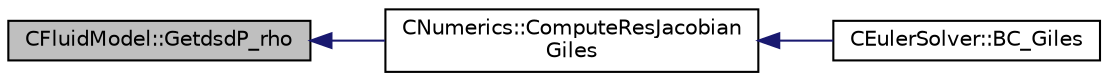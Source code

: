 digraph "CFluidModel::GetdsdP_rho"
{
  edge [fontname="Helvetica",fontsize="10",labelfontname="Helvetica",labelfontsize="10"];
  node [fontname="Helvetica",fontsize="10",shape=record];
  rankdir="LR";
  Node164 [label="CFluidModel::GetdsdP_rho",height=0.2,width=0.4,color="black", fillcolor="grey75", style="filled", fontcolor="black"];
  Node164 -> Node165 [dir="back",color="midnightblue",fontsize="10",style="solid",fontname="Helvetica"];
  Node165 [label="CNumerics::ComputeResJacobian\lGiles",height=0.2,width=0.4,color="black", fillcolor="white", style="filled",URL="$class_c_numerics.html#a78cd865849c3fe3accd1e977c836acec",tooltip="Computation of the flow Residual Jacoboan Matrix for Non Reflecting BC. "];
  Node165 -> Node166 [dir="back",color="midnightblue",fontsize="10",style="solid",fontname="Helvetica"];
  Node166 [label="CEulerSolver::BC_Giles",height=0.2,width=0.4,color="black", fillcolor="white", style="filled",URL="$class_c_euler_solver.html#aa4c3988e3ce0c18460b5c069650c57b0",tooltip="Impose the boundary condition using characteristic recostruction. "];
}
